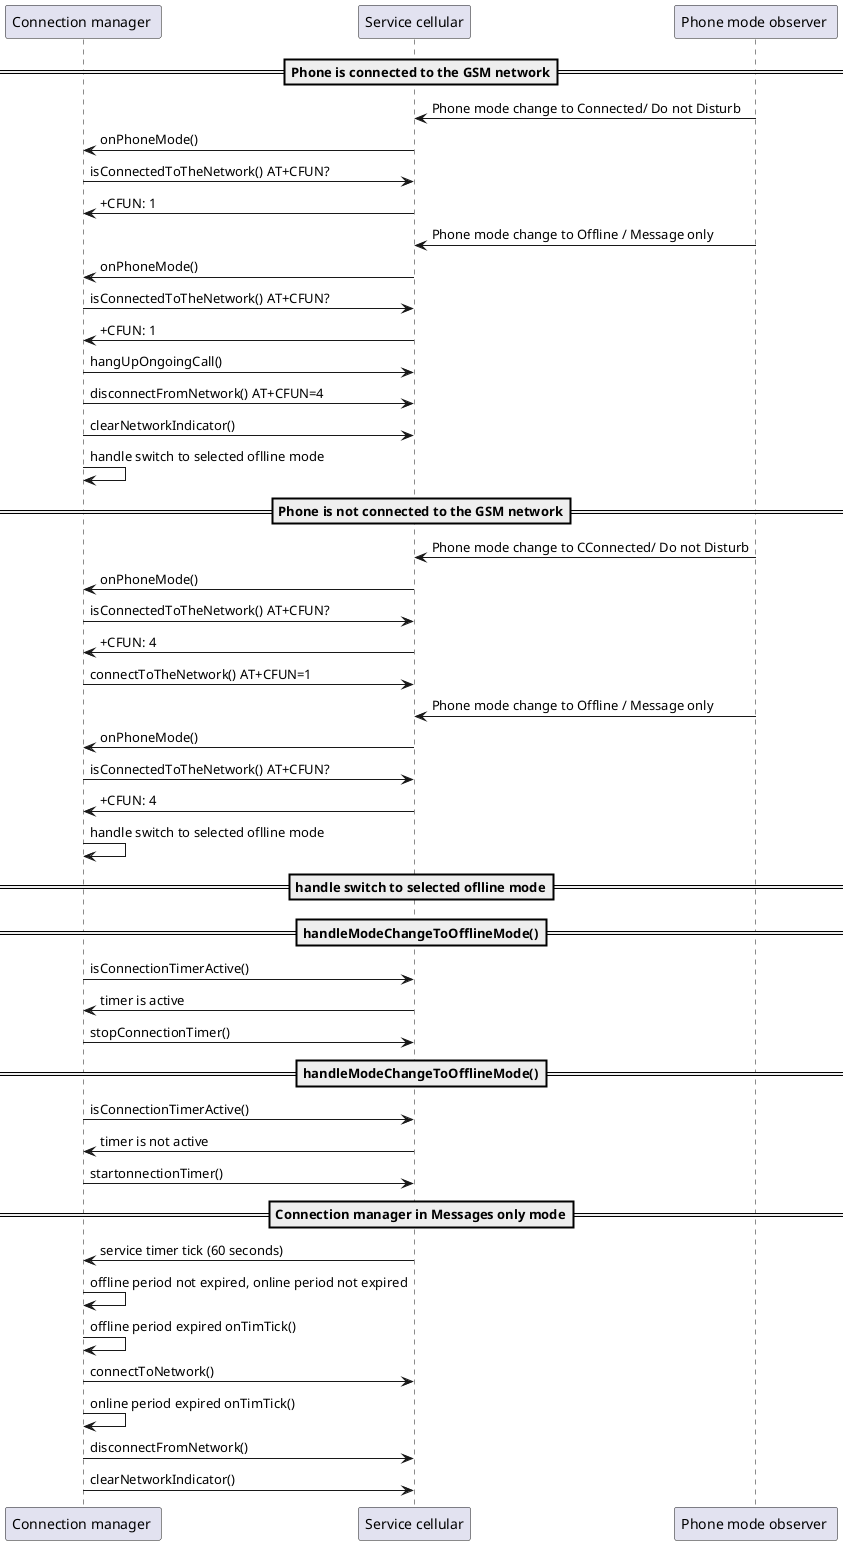 @startuml

participant "Connection manager " as manager
participant "Service cellular" as cellular
participant "Phone mode observer " as mode

== Phone is connected to the GSM network==

mode ->cellular : Phone mode change to Connected/ Do not Disturb
cellular -> manager : onPhoneMode()
manager -> cellular :isConnectedToTheNetwork() AT+CFUN?
cellular -> manager : +CFUN: 1

mode ->cellular : Phone mode change to Offline / Message only
cellular -> manager : onPhoneMode()
manager -> cellular :isConnectedToTheNetwork() AT+CFUN?
cellular -> manager : +CFUN: 1
manager -> cellular :hangUpOngoingCall()
manager -> cellular :disconnectFromNetwork() AT+CFUN=4
manager -> cellular :clearNetworkIndicator()
manager->manager : handle switch to selected oflline mode

== Phone is not connected to the GSM network==

mode ->cellular : Phone mode change to CConnected/ Do not Disturb
cellular -> manager : onPhoneMode()
manager -> cellular :isConnectedToTheNetwork() AT+CFUN?
cellular -> manager : +CFUN: 4
manager -> cellular :connectToTheNetwork() AT+CFUN=1

mode ->cellular : Phone mode change to Offline / Message only
cellular -> manager : onPhoneMode()
manager -> cellular :isConnectedToTheNetwork() AT+CFUN?
cellular -> manager : +CFUN: 4
manager->manager : handle switch to selected oflline mode

==handle switch to selected oflline mode==

==handleModeChangeToOfflineMode()==
manager -> cellular : isConnectionTimerActive()
cellular -> manager : timer is active
manager -> cellular : stopConnectionTimer()

==handleModeChangeToOfflineMode()==
manager -> cellular : isConnectionTimerActive()
cellular -> manager : timer is not active
manager -> cellular : startonnectionTimer()

==Connection manager in Messages only mode==
cellular -> manager : service timer tick (60 seconds)
manager -> manager : offline period not expired, online period not expired

manager -> manager : offline period expired onTimTick()
manager -> cellular : connectToNetwork()

manager -> manager : online period expired onTimTick()
manager -> cellular : disconnectFromNetwork()
manager -> cellular :clearNetworkIndicator()
@enduml
